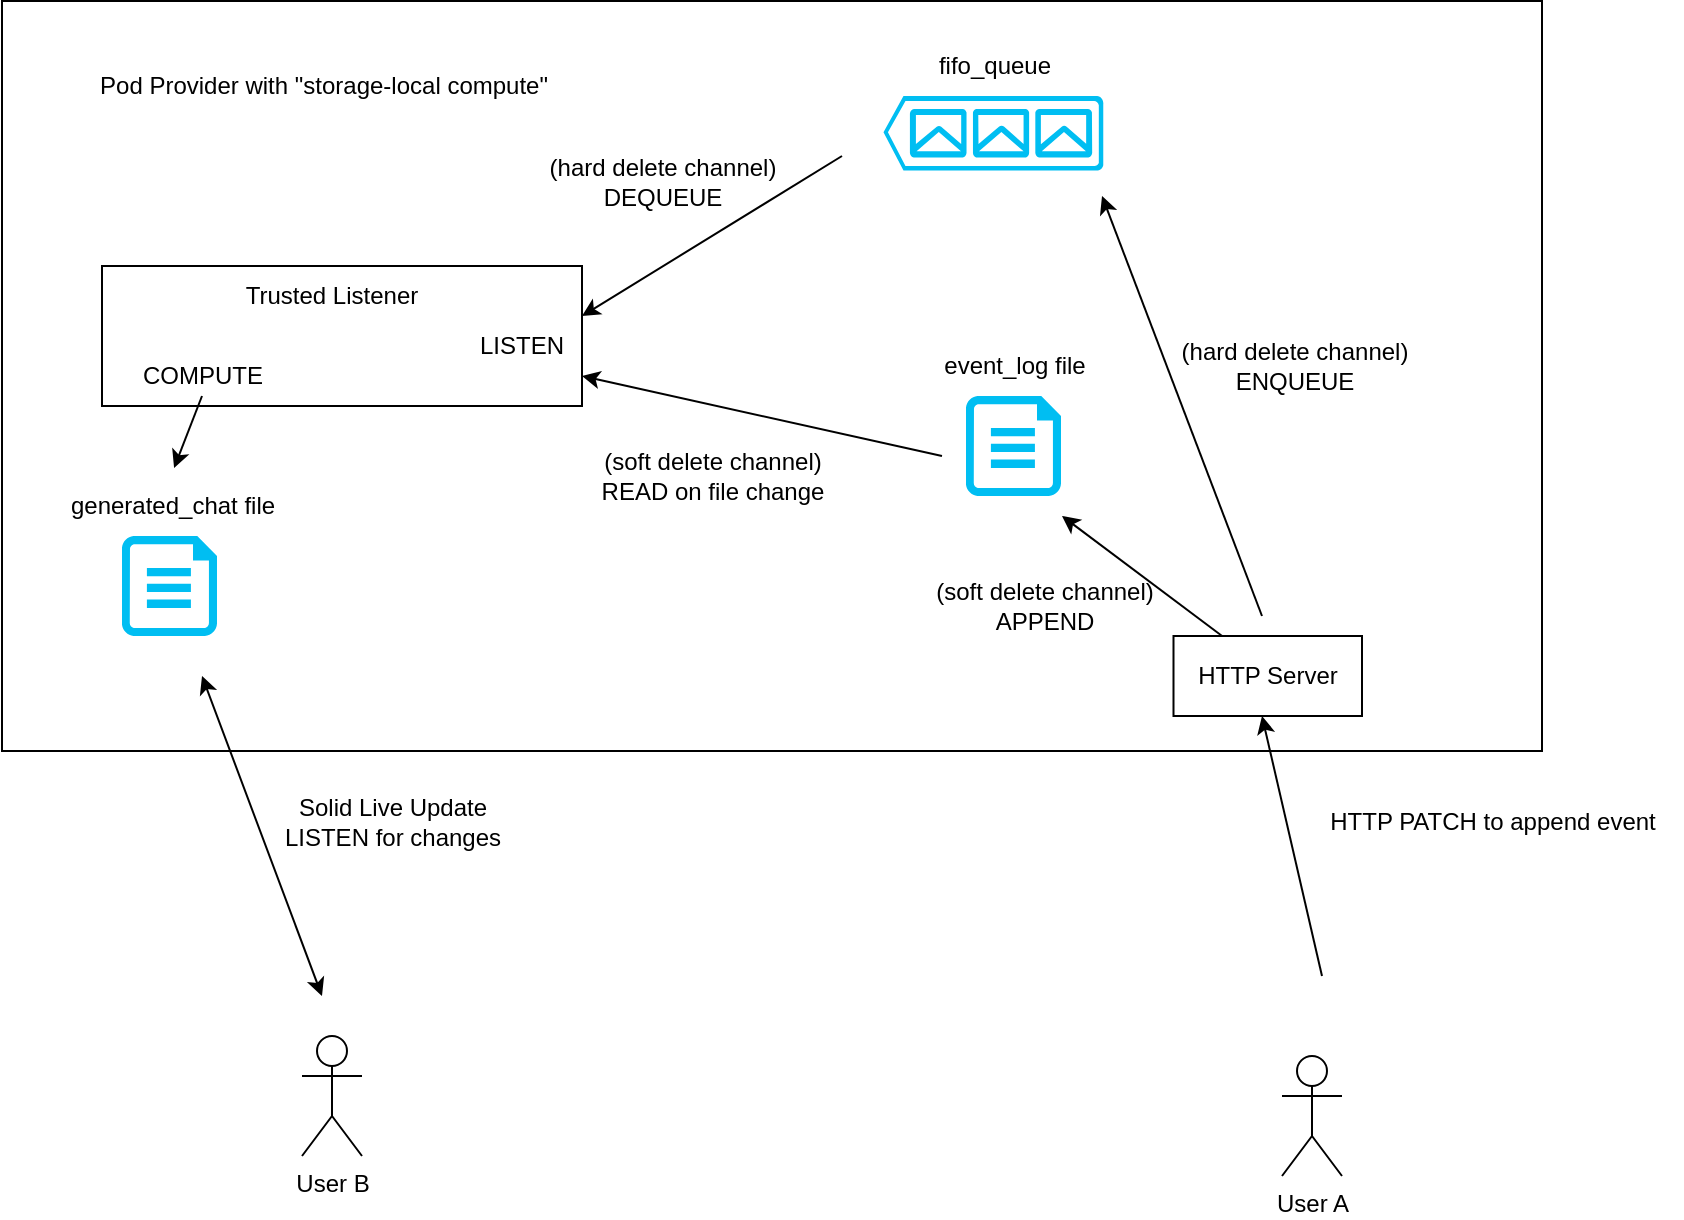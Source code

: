 <mxfile version="24.2.1" type="device">
  <diagram name="Page-1" id="IN7_rBS2A9cxQsc0514O">
    <mxGraphModel dx="2238" dy="1754" grid="1" gridSize="10" guides="1" tooltips="1" connect="1" arrows="1" fold="1" page="1" pageScale="1" pageWidth="850" pageHeight="1100" math="0" shadow="0">
      <root>
        <mxCell id="0" />
        <mxCell id="1" parent="0" />
        <mxCell id="0R4V0wBw5BGxg6Deb7WZ-1" value="" style="rounded=0;whiteSpace=wrap;html=1;" vertex="1" parent="1">
          <mxGeometry x="-80" y="-67.5" width="770" height="375" as="geometry" />
        </mxCell>
        <mxCell id="PtsWdOWaA0RDiD22-pbD-31" value="" style="rounded=0;whiteSpace=wrap;html=1;" parent="1" vertex="1">
          <mxGeometry x="-30" y="65" width="240" height="70" as="geometry" />
        </mxCell>
        <mxCell id="PtsWdOWaA0RDiD22-pbD-1" value="User A" style="shape=umlActor;verticalLabelPosition=bottom;verticalAlign=top;html=1;outlineConnect=0;" parent="1" vertex="1">
          <mxGeometry x="560" y="460" width="30" height="60" as="geometry" />
        </mxCell>
        <mxCell id="PtsWdOWaA0RDiD22-pbD-3" value="User B" style="shape=umlActor;verticalLabelPosition=bottom;verticalAlign=top;html=1;outlineConnect=0;" parent="1" vertex="1">
          <mxGeometry x="70" y="450" width="30" height="60" as="geometry" />
        </mxCell>
        <mxCell id="PtsWdOWaA0RDiD22-pbD-8" value="" style="endArrow=classic;html=1;rounded=0;" parent="1" edge="1">
          <mxGeometry width="50" height="50" relative="1" as="geometry">
            <mxPoint x="580" y="420" as="sourcePoint" />
            <mxPoint x="550" y="290" as="targetPoint" />
          </mxGeometry>
        </mxCell>
        <mxCell id="PtsWdOWaA0RDiD22-pbD-9" value="HTTP PATCH to append event" style="text;html=1;align=center;verticalAlign=middle;resizable=0;points=[];autosize=1;strokeColor=none;fillColor=none;" parent="1" vertex="1">
          <mxGeometry x="570" y="328" width="190" height="30" as="geometry" />
        </mxCell>
        <mxCell id="PtsWdOWaA0RDiD22-pbD-10" value="" style="verticalLabelPosition=bottom;html=1;verticalAlign=top;align=center;strokeColor=none;fillColor=#00BEF2;shape=mxgraph.azure.cloud_services_configuration_file;pointerEvents=1;" parent="1" vertex="1">
          <mxGeometry x="402" y="130" width="47.5" height="50" as="geometry" />
        </mxCell>
        <mxCell id="PtsWdOWaA0RDiD22-pbD-11" value="event_log file" style="text;html=1;align=center;verticalAlign=middle;resizable=0;points=[];autosize=1;strokeColor=none;fillColor=none;" parent="1" vertex="1">
          <mxGeometry x="380.75" y="100" width="90" height="30" as="geometry" />
        </mxCell>
        <mxCell id="PtsWdOWaA0RDiD22-pbD-12" value="" style="endArrow=classic;html=1;rounded=0;exitX=0.385;exitY=0;exitDx=0;exitDy=0;exitPerimeter=0;" parent="1" edge="1">
          <mxGeometry width="50" height="50" relative="1" as="geometry">
            <mxPoint x="530.05" y="250" as="sourcePoint" />
            <mxPoint x="450" y="190" as="targetPoint" />
          </mxGeometry>
        </mxCell>
        <mxCell id="PtsWdOWaA0RDiD22-pbD-13" value="(soft delete channel)&lt;br&gt;APPEND" style="text;html=1;align=center;verticalAlign=middle;resizable=0;points=[];autosize=1;strokeColor=none;fillColor=none;" parent="1" vertex="1">
          <mxGeometry x="375.75" y="215" width="130" height="40" as="geometry" />
        </mxCell>
        <mxCell id="PtsWdOWaA0RDiD22-pbD-14" value="" style="verticalLabelPosition=bottom;html=1;verticalAlign=top;align=center;strokeColor=none;fillColor=#00BEF2;shape=mxgraph.azure.queue_generic;pointerEvents=1;rotation=-180;" parent="1" vertex="1">
          <mxGeometry x="360.75" y="-20.0" width="110" height="37.37" as="geometry" />
        </mxCell>
        <mxCell id="PtsWdOWaA0RDiD22-pbD-17" value="fifo_queue" style="text;html=1;align=center;verticalAlign=middle;resizable=0;points=[];autosize=1;strokeColor=none;fillColor=none;" parent="1" vertex="1">
          <mxGeometry x="375.75" y="-50" width="80" height="30" as="geometry" />
        </mxCell>
        <mxCell id="PtsWdOWaA0RDiD22-pbD-18" value="" style="endArrow=classic;html=1;rounded=0;" parent="1" edge="1">
          <mxGeometry width="50" height="50" relative="1" as="geometry">
            <mxPoint x="550" y="240" as="sourcePoint" />
            <mxPoint x="470" y="30" as="targetPoint" />
          </mxGeometry>
        </mxCell>
        <mxCell id="PtsWdOWaA0RDiD22-pbD-19" value="(hard delete channel)&lt;br&gt;ENQUEUE" style="text;html=1;align=center;verticalAlign=middle;resizable=0;points=[];autosize=1;strokeColor=none;fillColor=none;" parent="1" vertex="1">
          <mxGeometry x="495.75" y="95" width="140" height="40" as="geometry" />
        </mxCell>
        <mxCell id="PtsWdOWaA0RDiD22-pbD-20" value="HTTP Server" style="rounded=0;whiteSpace=wrap;html=1;" parent="1" vertex="1">
          <mxGeometry x="505.75" y="250" width="94.25" height="40" as="geometry" />
        </mxCell>
        <mxCell id="PtsWdOWaA0RDiD22-pbD-23" value="" style="endArrow=classic;html=1;rounded=0;entryX=1;entryY=0;entryDx=0;entryDy=0;" parent="1" target="PtsWdOWaA0RDiD22-pbD-33" edge="1">
          <mxGeometry width="50" height="50" relative="1" as="geometry">
            <mxPoint x="340" y="10" as="sourcePoint" />
            <mxPoint x="220" y="80" as="targetPoint" />
          </mxGeometry>
        </mxCell>
        <mxCell id="PtsWdOWaA0RDiD22-pbD-24" value="(hard delete channel)&lt;br&gt;DEQUEUE" style="text;html=1;align=center;verticalAlign=middle;resizable=0;points=[];autosize=1;strokeColor=none;fillColor=none;" parent="1" vertex="1">
          <mxGeometry x="180" y="3" width="140" height="40" as="geometry" />
        </mxCell>
        <mxCell id="PtsWdOWaA0RDiD22-pbD-25" value="" style="endArrow=classic;html=1;rounded=0;entryX=1;entryY=1;entryDx=0;entryDy=0;" parent="1" target="PtsWdOWaA0RDiD22-pbD-33" edge="1">
          <mxGeometry width="50" height="50" relative="1" as="geometry">
            <mxPoint x="390" y="160" as="sourcePoint" />
            <mxPoint x="220" y="130" as="targetPoint" />
          </mxGeometry>
        </mxCell>
        <mxCell id="PtsWdOWaA0RDiD22-pbD-26" value="(soft delete channel)&lt;br&gt;READ on file change" style="text;html=1;align=center;verticalAlign=middle;resizable=0;points=[];autosize=1;strokeColor=none;fillColor=none;" parent="1" vertex="1">
          <mxGeometry x="210" y="150" width="130" height="40" as="geometry" />
        </mxCell>
        <mxCell id="PtsWdOWaA0RDiD22-pbD-27" value="" style="verticalLabelPosition=bottom;html=1;verticalAlign=top;align=center;strokeColor=none;fillColor=#00BEF2;shape=mxgraph.azure.cloud_services_configuration_file;pointerEvents=1;" parent="1" vertex="1">
          <mxGeometry x="-20" y="200" width="47.5" height="50" as="geometry" />
        </mxCell>
        <mxCell id="PtsWdOWaA0RDiD22-pbD-28" value="generated_chat file" style="text;html=1;align=center;verticalAlign=middle;resizable=0;points=[];autosize=1;strokeColor=none;fillColor=none;" parent="1" vertex="1">
          <mxGeometry x="-60" y="170" width="130" height="30" as="geometry" />
        </mxCell>
        <mxCell id="PtsWdOWaA0RDiD22-pbD-29" value="" style="endArrow=classic;html=1;rounded=0;entryX=0.508;entryY=-0.133;entryDx=0;entryDy=0;entryPerimeter=0;" parent="1" target="PtsWdOWaA0RDiD22-pbD-28" edge="1">
          <mxGeometry width="50" height="50" relative="1" as="geometry">
            <mxPoint x="20" y="130" as="sourcePoint" />
            <mxPoint x="130" y="80" as="targetPoint" />
          </mxGeometry>
        </mxCell>
        <mxCell id="PtsWdOWaA0RDiD22-pbD-30" value="COMPUTE" style="text;html=1;align=center;verticalAlign=middle;resizable=0;points=[];autosize=1;strokeColor=none;fillColor=none;" parent="1" vertex="1">
          <mxGeometry x="-20" y="105" width="80" height="30" as="geometry" />
        </mxCell>
        <mxCell id="PtsWdOWaA0RDiD22-pbD-32" value="Trusted Listener" style="text;html=1;align=center;verticalAlign=middle;whiteSpace=wrap;rounded=0;" parent="1" vertex="1">
          <mxGeometry x="29" y="65" width="112" height="30" as="geometry" />
        </mxCell>
        <mxCell id="PtsWdOWaA0RDiD22-pbD-33" value="LISTEN" style="text;html=1;align=center;verticalAlign=middle;whiteSpace=wrap;rounded=0;" parent="1" vertex="1">
          <mxGeometry x="150" y="90" width="60" height="30" as="geometry" />
        </mxCell>
        <mxCell id="PtsWdOWaA0RDiD22-pbD-35" value="" style="endArrow=classic;startArrow=classic;html=1;rounded=0;" parent="1" edge="1">
          <mxGeometry width="50" height="50" relative="1" as="geometry">
            <mxPoint x="80" y="430" as="sourcePoint" />
            <mxPoint x="20" y="270" as="targetPoint" />
          </mxGeometry>
        </mxCell>
        <mxCell id="PtsWdOWaA0RDiD22-pbD-36" value="Solid Live Update&lt;br&gt;LISTEN for changes" style="text;html=1;align=center;verticalAlign=middle;resizable=0;points=[];autosize=1;strokeColor=none;fillColor=none;" parent="1" vertex="1">
          <mxGeometry x="50" y="323" width="130" height="40" as="geometry" />
        </mxCell>
        <mxCell id="0R4V0wBw5BGxg6Deb7WZ-2" value="Pod Provider with &quot;storage-local compute&quot;" style="text;html=1;align=center;verticalAlign=middle;whiteSpace=wrap;rounded=0;" vertex="1" parent="1">
          <mxGeometry x="-60" y="-40" width="282" height="30" as="geometry" />
        </mxCell>
      </root>
    </mxGraphModel>
  </diagram>
</mxfile>
